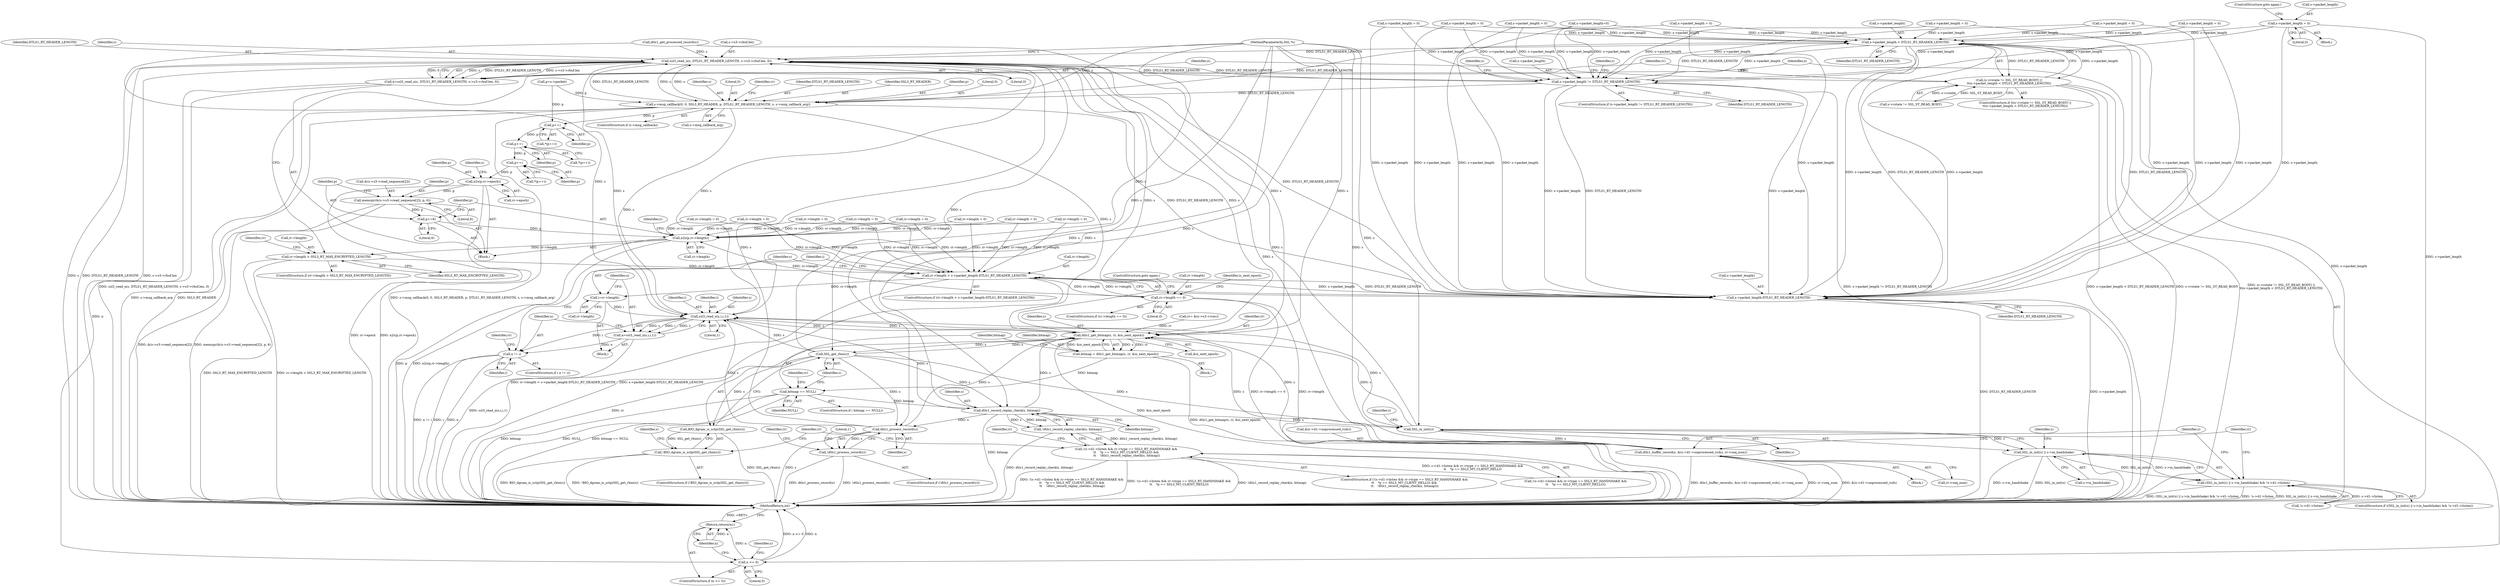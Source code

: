 digraph "0_openssl_248385c606620b29ecc96ca9d3603463f879652b@pointer" {
"1000296" [label="(Call,s->packet_length = 0)"];
"1000168" [label="(Call,s->packet_length < DTLS1_RT_HEADER_LENGTH)"];
"1000162" [label="(Call,(s->rstate != SSL_ST_READ_BODY) ||\n\t\t(s->packet_length < DTLS1_RT_HEADER_LENGTH))"];
"1000176" [label="(Call,ssl3_read_n(s, DTLS1_RT_HEADER_LENGTH, s->s3->rbuf.len, 0))"];
"1000174" [label="(Call,n=ssl3_read_n(s, DTLS1_RT_HEADER_LENGTH, s->s3->rbuf.len, 0))"];
"1000188" [label="(Call,n <= 0)"];
"1000191" [label="(Return,return(n);)"];
"1000194" [label="(Call,s->packet_length != DTLS1_RT_HEADER_LENGTH)"];
"1000220" [label="(Call,s->msg_callback(0, 0, SSL3_RT_HEADER, p, DTLS1_RT_HEADER_LENGTH, s, s->msg_callback_arg))"];
"1000235" [label="(Call,p++)"];
"1000240" [label="(Call,p++)"];
"1000245" [label="(Call,p++)"];
"1000254" [label="(Call,n2s(p,rr->epoch))"];
"1000259" [label="(Call,memcpy(&(s->s3->read_sequence[2]), p, 6))"];
"1000270" [label="(Call,p+=6)"];
"1000273" [label="(Call,n2s(p,rr->length))"];
"1000325" [label="(Call,rr->length > SSL3_RT_MAX_ENCRYPTED_LENGTH)"];
"1000343" [label="(Call,rr->length > s->packet_length-DTLS1_RT_HEADER_LENGTH)"];
"1000353" [label="(Call,i=rr->length)"];
"1000360" [label="(Call,ssl3_read_n(s,i,i,1))"];
"1000358" [label="(Call,n=ssl3_read_n(s,i,i,1))"];
"1000366" [label="(Call,n != i)"];
"1000388" [label="(Call,dtls1_get_bitmap(s, rr, &is_next_epoch))"];
"1000386" [label="(Call,bitmap = dtls1_get_bitmap(s, rr, &is_next_epoch))"];
"1000394" [label="(Call,bitmap == NULL)"];
"1000435" [label="(Call,dtls1_record_replay_check(s, bitmap))"];
"1000434" [label="(Call,!dtls1_record_replay_check(s, bitmap))"];
"1000416" [label="(Call,!(s->d1->listen && rr->type == SSL3_RT_HANDSHAKE &&\n\t\t    *p == SSL3_MT_CLIENT_HELLO) &&\n \t\t    !dtls1_record_replay_check(s, bitmap))"];
"1000463" [label="(Call,SSL_in_init(s))"];
"1000462" [label="(Call,SSL_in_init(s) || s->in_handshake)"];
"1000461" [label="(Call,(SSL_in_init(s) || s->in_handshake) && !s->d1->listen)"];
"1000475" [label="(Call,dtls1_buffer_record(s, &(s->d1->unprocessed_rcds), rr->seq_num))"];
"1000499" [label="(Call,dtls1_process_record(s))"];
"1000498" [label="(Call,!dtls1_process_record(s))"];
"1000412" [label="(Call,SSL_get_rbio(s))"];
"1000411" [label="(Call,BIO_dgram_is_sctp(SSL_get_rbio(s)))"];
"1000410" [label="(Call,!BIO_dgram_is_sctp(SSL_get_rbio(s)))"];
"1000451" [label="(Call,rr->length == 0)"];
"1000347" [label="(Call,s->packet_length-DTLS1_RT_HEADER_LENGTH)"];
"1000395" [label="(Identifier,bitmap)"];
"1000389" [label="(Identifier,s)"];
"1000386" [label="(Call,bitmap = dtls1_get_bitmap(s, rr, &is_next_epoch))"];
"1000359" [label="(Identifier,n)"];
"1000244" [label="(Call,*(p++))"];
"1000364" [label="(Literal,1)"];
"1000173" [label="(Block,)"];
"1000177" [label="(Identifier,s)"];
"1000504" [label="(Identifier,rr)"];
"1000329" [label="(Identifier,SSL3_RT_MAX_ENCRYPTED_LENGTH)"];
"1000444" [label="(Call,s->packet_length=0)"];
"1000145" [label="(Call,rr= &(s->s3->rrec))"];
"1000410" [label="(Call,!BIO_dgram_is_sctp(SSL_get_rbio(s)))"];
"1000275" [label="(Call,rr->length)"];
"1000254" [label="(Call,n2s(p,rr->epoch))"];
"1000515" [label="(MethodReturn,int)"];
"1000456" [label="(ControlStructure,goto again;)"];
"1000256" [label="(Call,rr->epoch)"];
"1000466" [label="(Identifier,s)"];
"1000514" [label="(Literal,1)"];
"1000400" [label="(Identifier,rr)"];
"1000235" [label="(Call,p++)"];
"1000313" [label="(Call,rr->length = 0)"];
"1000220" [label="(Call,s->msg_callback(0, 0, SSL3_RT_HEADER, p, DTLS1_RT_HEADER_LENGTH, s, s->msg_callback_arg))"];
"1000507" [label="(Call,s->packet_length = 0)"];
"1000175" [label="(Identifier,n)"];
"1000269" [label="(Literal,6)"];
"1000246" [label="(Identifier,p)"];
"1000192" [label="(Identifier,n)"];
"1000488" [label="(Identifier,rr)"];
"1000255" [label="(Identifier,p)"];
"1000281" [label="(Identifier,s)"];
"1000188" [label="(Call,n <= 0)"];
"1000421" [label="(Identifier,s)"];
"1000468" [label="(Call,!s->d1->listen)"];
"1000174" [label="(Call,n=ssl3_read_n(s, DTLS1_RT_HEADER_LENGTH, s->s3->rbuf.len, 0))"];
"1000413" [label="(Identifier,s)"];
"1000239" [label="(Call,*(p++))"];
"1000324" [label="(ControlStructure,if (rr->length > SSL3_RT_MAX_ENCRYPTED_LENGTH))"];
"1000274" [label="(Identifier,p)"];
"1000194" [label="(Call,s->packet_length != DTLS1_RT_HEADER_LENGTH)"];
"1000396" [label="(Identifier,NULL)"];
"1000208" [label="(Identifier,s)"];
"1000477" [label="(Call,&(s->d1->unprocessed_rcds))"];
"1000451" [label="(Call,rr->length == 0)"];
"1000463" [label="(Call,SSL_in_init(s))"];
"1000196" [label="(Identifier,s)"];
"1000301" [label="(ControlStructure,goto again;)"];
"1000131" [label="(MethodParameterIn,SSL *s)"];
"1000193" [label="(ControlStructure,if (s->packet_length != DTLS1_RT_HEADER_LENGTH))"];
"1000172" [label="(Identifier,DTLS1_RT_HEADER_LENGTH)"];
"1000297" [label="(Call,s->packet_length)"];
"1000450" [label="(ControlStructure,if (rr->length == 0))"];
"1000190" [label="(Literal,0)"];
"1000156" [label="(Call,dtls1_get_processed_record(s))"];
"1000259" [label="(Call,memcpy(&(s->s3->read_sequence[2]), p, 6))"];
"1000236" [label="(Identifier,p)"];
"1000336" [label="(Call,s->packet_length = 0)"];
"1000264" [label="(Identifier,s)"];
"1000370" [label="(Call,rr->length = 0)"];
"1000348" [label="(Call,s->packet_length)"];
"1000176" [label="(Call,ssl3_read_n(s, DTLS1_RT_HEADER_LENGTH, s->s3->rbuf.len, 0))"];
"1000486" [label="(Call,rr->length = 0)"];
"1000461" [label="(Call,(SSL_in_init(s) || s->in_handshake) && !s->d1->listen)"];
"1000300" [label="(Literal,0)"];
"1000211" [label="(Call,p=s->packet)"];
"1000132" [label="(Block,)"];
"1000347" [label="(Call,s->packet_length-DTLS1_RT_HEADER_LENGTH)"];
"1000202" [label="(Identifier,s)"];
"1000412" [label="(Call,SSL_get_rbio(s))"];
"1000417" [label="(Call,!(s->d1->listen && rr->type == SSL3_RT_HANDSHAKE &&\n\t\t    *p == SSL3_MT_CLIENT_HELLO))"];
"1000168" [label="(Call,s->packet_length < DTLS1_RT_HEADER_LENGTH)"];
"1000245" [label="(Call,p++)"];
"1000291" [label="(Call,rr->length = 0)"];
"1000390" [label="(Identifier,rr)"];
"1000354" [label="(Identifier,i)"];
"1000296" [label="(Call,s->packet_length = 0)"];
"1000179" [label="(Call,s->s3->rbuf.len)"];
"1000343" [label="(Call,rr->length > s->packet_length-DTLS1_RT_HEADER_LENGTH)"];
"1000331" [label="(Call,rr->length = 0)"];
"1000415" [label="(ControlStructure,if (!(s->d1->listen && rr->type == SSL3_RT_HANDSHAKE &&\n\t\t    *p == SSL3_MT_CLIENT_HELLO) &&\n \t\t    !dtls1_record_replay_check(s, bitmap)))"];
"1000195" [label="(Call,s->packet_length)"];
"1000464" [label="(Identifier,s)"];
"1000271" [label="(Identifier,p)"];
"1000491" [label="(Call,s->packet_length = 0)"];
"1000452" [label="(Call,rr->length)"];
"1000497" [label="(ControlStructure,if (!dtls1_process_record(s)))"];
"1000498" [label="(Call,!dtls1_process_record(s))"];
"1000344" [label="(Call,rr->length)"];
"1000502" [label="(Call,rr->length = 0)"];
"1000453" [label="(Identifier,rr)"];
"1000436" [label="(Identifier,s)"];
"1000226" [label="(Identifier,s)"];
"1000398" [label="(Call,rr->length = 0)"];
"1000435" [label="(Call,dtls1_record_replay_check(s, bitmap))"];
"1000499" [label="(Call,dtls1_process_record(s))"];
"1000360" [label="(Call,ssl3_read_n(s,i,i,1))"];
"1000222" [label="(Literal,0)"];
"1000232" [label="(Identifier,rr)"];
"1000225" [label="(Identifier,DTLS1_RT_HEADER_LENGTH)"];
"1000187" [label="(ControlStructure,if (n <= 0))"];
"1000439" [label="(Call,rr->length = 0)"];
"1000391" [label="(Call,&is_next_epoch)"];
"1000403" [label="(Call,s->packet_length = 0)"];
"1000460" [label="(ControlStructure,if ((SSL_in_init(s) || s->in_handshake) && !s->d1->listen))"];
"1000260" [label="(Call,&(s->s3->read_sequence[2]))"];
"1000270" [label="(Call,p+=6)"];
"1000223" [label="(Identifier,SSL3_RT_HEADER)"];
"1000363" [label="(Identifier,i)"];
"1000409" [label="(ControlStructure,if (!BIO_dgram_is_sctp(SSL_get_rbio(s))))"];
"1000272" [label="(Literal,6)"];
"1000224" [label="(Identifier,p)"];
"1000189" [label="(Identifier,n)"];
"1000200" [label="(Call,s->packet_length = 0)"];
"1000358" [label="(Call,n=ssl3_read_n(s,i,i,1))"];
"1000169" [label="(Call,s->packet_length)"];
"1000325" [label="(Call,rr->length > SSL3_RT_MAX_ENCRYPTED_LENGTH)"];
"1000161" [label="(ControlStructure,if (\t(s->rstate != SSL_ST_READ_BODY) ||\n\t\t(s->packet_length < DTLS1_RT_HEADER_LENGTH)))"];
"1000387" [label="(Identifier,bitmap)"];
"1000290" [label="(Block,)"];
"1000366" [label="(Call,n != i)"];
"1000383" [label="(Identifier,s)"];
"1000475" [label="(Call,dtls1_buffer_record(s, &(s->d1->unprocessed_rcds), rr->seq_num))"];
"1000362" [label="(Identifier,i)"];
"1000365" [label="(ControlStructure,if ( n != i))"];
"1000268" [label="(Identifier,p)"];
"1000191" [label="(Return,return(n);)"];
"1000462" [label="(Call,SSL_in_init(s) || s->in_handshake)"];
"1000458" [label="(Identifier,is_next_epoch)"];
"1000186" [label="(Literal,0)"];
"1000355" [label="(Call,rr->length)"];
"1000465" [label="(Call,s->in_handshake)"];
"1000240" [label="(Call,p++)"];
"1000353" [label="(Call,i=rr->length)"];
"1000163" [label="(Call,s->rstate != SSL_ST_READ_BODY)"];
"1000198" [label="(Identifier,DTLS1_RT_HEADER_LENGTH)"];
"1000393" [label="(ControlStructure,if ( bitmap == NULL))"];
"1000216" [label="(ControlStructure,if (s->msg_callback))"];
"1000476" [label="(Identifier,s)"];
"1000345" [label="(Identifier,rr)"];
"1000333" [label="(Identifier,rr)"];
"1000367" [label="(Identifier,n)"];
"1000372" [label="(Identifier,rr)"];
"1000437" [label="(Identifier,bitmap)"];
"1000234" [label="(Call,*(p++))"];
"1000411" [label="(Call,BIO_dgram_is_sctp(SSL_get_rbio(s)))"];
"1000483" [label="(Call,rr->seq_num)"];
"1000342" [label="(ControlStructure,if (rr->length > s->packet_length-DTLS1_RT_HEADER_LENGTH))"];
"1000241" [label="(Identifier,p)"];
"1000326" [label="(Call,rr->length)"];
"1000368" [label="(Identifier,i)"];
"1000388" [label="(Call,dtls1_get_bitmap(s, rr, &is_next_epoch))"];
"1000394" [label="(Call,bitmap == NULL)"];
"1000375" [label="(Call,s->packet_length = 0)"];
"1000221" [label="(Literal,0)"];
"1000227" [label="(Call,s->msg_callback_arg)"];
"1000434" [label="(Call,!dtls1_record_replay_check(s, bitmap))"];
"1000351" [label="(Identifier,DTLS1_RT_HEADER_LENGTH)"];
"1000162" [label="(Call,(s->rstate != SSL_ST_READ_BODY) ||\n\t\t(s->packet_length < DTLS1_RT_HEADER_LENGTH))"];
"1000416" [label="(Call,!(s->d1->listen && rr->type == SSL3_RT_HANDSHAKE &&\n\t\t    *p == SSL3_MT_CLIENT_HELLO) &&\n \t\t    !dtls1_record_replay_check(s, bitmap))"];
"1000361" [label="(Identifier,s)"];
"1000500" [label="(Identifier,s)"];
"1000471" [label="(Identifier,s)"];
"1000318" [label="(Call,s->packet_length = 0)"];
"1000178" [label="(Identifier,DTLS1_RT_HEADER_LENGTH)"];
"1000273" [label="(Call,n2s(p,rr->length))"];
"1000441" [label="(Identifier,rr)"];
"1000455" [label="(Literal,0)"];
"1000474" [label="(Block,)"];
"1000352" [label="(Block,)"];
"1000296" -> "1000290"  [label="AST: "];
"1000296" -> "1000300"  [label="CFG: "];
"1000297" -> "1000296"  [label="AST: "];
"1000300" -> "1000296"  [label="AST: "];
"1000301" -> "1000296"  [label="CFG: "];
"1000296" -> "1000515"  [label="DDG: s->packet_length"];
"1000296" -> "1000168"  [label="DDG: s->packet_length"];
"1000296" -> "1000194"  [label="DDG: s->packet_length"];
"1000296" -> "1000347"  [label="DDG: s->packet_length"];
"1000168" -> "1000162"  [label="AST: "];
"1000168" -> "1000172"  [label="CFG: "];
"1000169" -> "1000168"  [label="AST: "];
"1000172" -> "1000168"  [label="AST: "];
"1000162" -> "1000168"  [label="CFG: "];
"1000168" -> "1000515"  [label="DDG: s->packet_length"];
"1000168" -> "1000162"  [label="DDG: s->packet_length"];
"1000168" -> "1000162"  [label="DDG: DTLS1_RT_HEADER_LENGTH"];
"1000375" -> "1000168"  [label="DDG: s->packet_length"];
"1000200" -> "1000168"  [label="DDG: s->packet_length"];
"1000347" -> "1000168"  [label="DDG: s->packet_length"];
"1000347" -> "1000168"  [label="DDG: DTLS1_RT_HEADER_LENGTH"];
"1000444" -> "1000168"  [label="DDG: s->packet_length"];
"1000491" -> "1000168"  [label="DDG: s->packet_length"];
"1000336" -> "1000168"  [label="DDG: s->packet_length"];
"1000507" -> "1000168"  [label="DDG: s->packet_length"];
"1000403" -> "1000168"  [label="DDG: s->packet_length"];
"1000318" -> "1000168"  [label="DDG: s->packet_length"];
"1000220" -> "1000168"  [label="DDG: DTLS1_RT_HEADER_LENGTH"];
"1000194" -> "1000168"  [label="DDG: DTLS1_RT_HEADER_LENGTH"];
"1000168" -> "1000176"  [label="DDG: DTLS1_RT_HEADER_LENGTH"];
"1000168" -> "1000194"  [label="DDG: s->packet_length"];
"1000168" -> "1000347"  [label="DDG: s->packet_length"];
"1000168" -> "1000347"  [label="DDG: DTLS1_RT_HEADER_LENGTH"];
"1000162" -> "1000161"  [label="AST: "];
"1000162" -> "1000163"  [label="CFG: "];
"1000163" -> "1000162"  [label="AST: "];
"1000175" -> "1000162"  [label="CFG: "];
"1000345" -> "1000162"  [label="CFG: "];
"1000162" -> "1000515"  [label="DDG: s->packet_length < DTLS1_RT_HEADER_LENGTH"];
"1000162" -> "1000515"  [label="DDG: s->rstate != SSL_ST_READ_BODY"];
"1000162" -> "1000515"  [label="DDG: (s->rstate != SSL_ST_READ_BODY) ||\n\t\t(s->packet_length < DTLS1_RT_HEADER_LENGTH)"];
"1000163" -> "1000162"  [label="DDG: s->rstate"];
"1000163" -> "1000162"  [label="DDG: SSL_ST_READ_BODY"];
"1000176" -> "1000174"  [label="AST: "];
"1000176" -> "1000186"  [label="CFG: "];
"1000177" -> "1000176"  [label="AST: "];
"1000178" -> "1000176"  [label="AST: "];
"1000179" -> "1000176"  [label="AST: "];
"1000186" -> "1000176"  [label="AST: "];
"1000174" -> "1000176"  [label="CFG: "];
"1000176" -> "1000515"  [label="DDG: DTLS1_RT_HEADER_LENGTH"];
"1000176" -> "1000515"  [label="DDG: s->s3->rbuf.len"];
"1000176" -> "1000515"  [label="DDG: s"];
"1000176" -> "1000174"  [label="DDG: s"];
"1000176" -> "1000174"  [label="DDG: DTLS1_RT_HEADER_LENGTH"];
"1000176" -> "1000174"  [label="DDG: s->s3->rbuf.len"];
"1000176" -> "1000174"  [label="DDG: 0"];
"1000388" -> "1000176"  [label="DDG: s"];
"1000156" -> "1000176"  [label="DDG: s"];
"1000220" -> "1000176"  [label="DDG: s"];
"1000220" -> "1000176"  [label="DDG: DTLS1_RT_HEADER_LENGTH"];
"1000475" -> "1000176"  [label="DDG: s"];
"1000499" -> "1000176"  [label="DDG: s"];
"1000412" -> "1000176"  [label="DDG: s"];
"1000463" -> "1000176"  [label="DDG: s"];
"1000435" -> "1000176"  [label="DDG: s"];
"1000360" -> "1000176"  [label="DDG: s"];
"1000131" -> "1000176"  [label="DDG: s"];
"1000347" -> "1000176"  [label="DDG: DTLS1_RT_HEADER_LENGTH"];
"1000194" -> "1000176"  [label="DDG: DTLS1_RT_HEADER_LENGTH"];
"1000176" -> "1000194"  [label="DDG: DTLS1_RT_HEADER_LENGTH"];
"1000176" -> "1000220"  [label="DDG: s"];
"1000176" -> "1000360"  [label="DDG: s"];
"1000176" -> "1000388"  [label="DDG: s"];
"1000174" -> "1000173"  [label="AST: "];
"1000175" -> "1000174"  [label="AST: "];
"1000189" -> "1000174"  [label="CFG: "];
"1000174" -> "1000515"  [label="DDG: ssl3_read_n(s, DTLS1_RT_HEADER_LENGTH, s->s3->rbuf.len, 0)"];
"1000174" -> "1000188"  [label="DDG: n"];
"1000188" -> "1000187"  [label="AST: "];
"1000188" -> "1000190"  [label="CFG: "];
"1000189" -> "1000188"  [label="AST: "];
"1000190" -> "1000188"  [label="AST: "];
"1000192" -> "1000188"  [label="CFG: "];
"1000196" -> "1000188"  [label="CFG: "];
"1000188" -> "1000515"  [label="DDG: n <= 0"];
"1000188" -> "1000515"  [label="DDG: n"];
"1000188" -> "1000191"  [label="DDG: n"];
"1000191" -> "1000187"  [label="AST: "];
"1000191" -> "1000192"  [label="CFG: "];
"1000192" -> "1000191"  [label="AST: "];
"1000515" -> "1000191"  [label="CFG: "];
"1000191" -> "1000515"  [label="DDG: <RET>"];
"1000192" -> "1000191"  [label="DDG: n"];
"1000194" -> "1000193"  [label="AST: "];
"1000194" -> "1000198"  [label="CFG: "];
"1000195" -> "1000194"  [label="AST: "];
"1000198" -> "1000194"  [label="AST: "];
"1000202" -> "1000194"  [label="CFG: "];
"1000208" -> "1000194"  [label="CFG: "];
"1000194" -> "1000515"  [label="DDG: s->packet_length != DTLS1_RT_HEADER_LENGTH"];
"1000375" -> "1000194"  [label="DDG: s->packet_length"];
"1000200" -> "1000194"  [label="DDG: s->packet_length"];
"1000347" -> "1000194"  [label="DDG: s->packet_length"];
"1000444" -> "1000194"  [label="DDG: s->packet_length"];
"1000491" -> "1000194"  [label="DDG: s->packet_length"];
"1000336" -> "1000194"  [label="DDG: s->packet_length"];
"1000507" -> "1000194"  [label="DDG: s->packet_length"];
"1000403" -> "1000194"  [label="DDG: s->packet_length"];
"1000318" -> "1000194"  [label="DDG: s->packet_length"];
"1000194" -> "1000220"  [label="DDG: DTLS1_RT_HEADER_LENGTH"];
"1000194" -> "1000347"  [label="DDG: s->packet_length"];
"1000194" -> "1000347"  [label="DDG: DTLS1_RT_HEADER_LENGTH"];
"1000220" -> "1000216"  [label="AST: "];
"1000220" -> "1000227"  [label="CFG: "];
"1000221" -> "1000220"  [label="AST: "];
"1000222" -> "1000220"  [label="AST: "];
"1000223" -> "1000220"  [label="AST: "];
"1000224" -> "1000220"  [label="AST: "];
"1000225" -> "1000220"  [label="AST: "];
"1000226" -> "1000220"  [label="AST: "];
"1000227" -> "1000220"  [label="AST: "];
"1000232" -> "1000220"  [label="CFG: "];
"1000220" -> "1000515"  [label="DDG: s->msg_callback_arg"];
"1000220" -> "1000515"  [label="DDG: SSL3_RT_HEADER"];
"1000220" -> "1000515"  [label="DDG: s->msg_callback(0, 0, SSL3_RT_HEADER, p, DTLS1_RT_HEADER_LENGTH, s, s->msg_callback_arg)"];
"1000211" -> "1000220"  [label="DDG: p"];
"1000131" -> "1000220"  [label="DDG: s"];
"1000220" -> "1000235"  [label="DDG: p"];
"1000220" -> "1000347"  [label="DDG: DTLS1_RT_HEADER_LENGTH"];
"1000220" -> "1000360"  [label="DDG: s"];
"1000220" -> "1000388"  [label="DDG: s"];
"1000235" -> "1000234"  [label="AST: "];
"1000235" -> "1000236"  [label="CFG: "];
"1000236" -> "1000235"  [label="AST: "];
"1000234" -> "1000235"  [label="CFG: "];
"1000211" -> "1000235"  [label="DDG: p"];
"1000235" -> "1000240"  [label="DDG: p"];
"1000240" -> "1000239"  [label="AST: "];
"1000240" -> "1000241"  [label="CFG: "];
"1000241" -> "1000240"  [label="AST: "];
"1000239" -> "1000240"  [label="CFG: "];
"1000240" -> "1000245"  [label="DDG: p"];
"1000245" -> "1000244"  [label="AST: "];
"1000245" -> "1000246"  [label="CFG: "];
"1000246" -> "1000245"  [label="AST: "];
"1000244" -> "1000245"  [label="CFG: "];
"1000245" -> "1000254"  [label="DDG: p"];
"1000254" -> "1000173"  [label="AST: "];
"1000254" -> "1000256"  [label="CFG: "];
"1000255" -> "1000254"  [label="AST: "];
"1000256" -> "1000254"  [label="AST: "];
"1000264" -> "1000254"  [label="CFG: "];
"1000254" -> "1000515"  [label="DDG: n2s(p,rr->epoch)"];
"1000254" -> "1000515"  [label="DDG: rr->epoch"];
"1000254" -> "1000259"  [label="DDG: p"];
"1000259" -> "1000173"  [label="AST: "];
"1000259" -> "1000269"  [label="CFG: "];
"1000260" -> "1000259"  [label="AST: "];
"1000268" -> "1000259"  [label="AST: "];
"1000269" -> "1000259"  [label="AST: "];
"1000271" -> "1000259"  [label="CFG: "];
"1000259" -> "1000515"  [label="DDG: memcpy(&(s->s3->read_sequence[2]), p, 6)"];
"1000259" -> "1000515"  [label="DDG: &(s->s3->read_sequence[2])"];
"1000259" -> "1000270"  [label="DDG: p"];
"1000270" -> "1000173"  [label="AST: "];
"1000270" -> "1000272"  [label="CFG: "];
"1000271" -> "1000270"  [label="AST: "];
"1000272" -> "1000270"  [label="AST: "];
"1000274" -> "1000270"  [label="CFG: "];
"1000270" -> "1000273"  [label="DDG: p"];
"1000273" -> "1000173"  [label="AST: "];
"1000273" -> "1000275"  [label="CFG: "];
"1000274" -> "1000273"  [label="AST: "];
"1000275" -> "1000273"  [label="AST: "];
"1000281" -> "1000273"  [label="CFG: "];
"1000273" -> "1000515"  [label="DDG: p"];
"1000273" -> "1000515"  [label="DDG: n2s(p,rr->length)"];
"1000291" -> "1000273"  [label="DDG: rr->length"];
"1000439" -> "1000273"  [label="DDG: rr->length"];
"1000502" -> "1000273"  [label="DDG: rr->length"];
"1000331" -> "1000273"  [label="DDG: rr->length"];
"1000451" -> "1000273"  [label="DDG: rr->length"];
"1000313" -> "1000273"  [label="DDG: rr->length"];
"1000486" -> "1000273"  [label="DDG: rr->length"];
"1000398" -> "1000273"  [label="DDG: rr->length"];
"1000370" -> "1000273"  [label="DDG: rr->length"];
"1000273" -> "1000325"  [label="DDG: rr->length"];
"1000325" -> "1000324"  [label="AST: "];
"1000325" -> "1000329"  [label="CFG: "];
"1000326" -> "1000325"  [label="AST: "];
"1000329" -> "1000325"  [label="AST: "];
"1000333" -> "1000325"  [label="CFG: "];
"1000345" -> "1000325"  [label="CFG: "];
"1000325" -> "1000515"  [label="DDG: SSL3_RT_MAX_ENCRYPTED_LENGTH"];
"1000325" -> "1000515"  [label="DDG: rr->length > SSL3_RT_MAX_ENCRYPTED_LENGTH"];
"1000325" -> "1000343"  [label="DDG: rr->length"];
"1000343" -> "1000342"  [label="AST: "];
"1000343" -> "1000347"  [label="CFG: "];
"1000344" -> "1000343"  [label="AST: "];
"1000347" -> "1000343"  [label="AST: "];
"1000354" -> "1000343"  [label="CFG: "];
"1000383" -> "1000343"  [label="CFG: "];
"1000343" -> "1000515"  [label="DDG: rr->length > s->packet_length-DTLS1_RT_HEADER_LENGTH"];
"1000343" -> "1000515"  [label="DDG: s->packet_length-DTLS1_RT_HEADER_LENGTH"];
"1000291" -> "1000343"  [label="DDG: rr->length"];
"1000439" -> "1000343"  [label="DDG: rr->length"];
"1000502" -> "1000343"  [label="DDG: rr->length"];
"1000331" -> "1000343"  [label="DDG: rr->length"];
"1000451" -> "1000343"  [label="DDG: rr->length"];
"1000313" -> "1000343"  [label="DDG: rr->length"];
"1000486" -> "1000343"  [label="DDG: rr->length"];
"1000398" -> "1000343"  [label="DDG: rr->length"];
"1000370" -> "1000343"  [label="DDG: rr->length"];
"1000347" -> "1000343"  [label="DDG: s->packet_length"];
"1000347" -> "1000343"  [label="DDG: DTLS1_RT_HEADER_LENGTH"];
"1000343" -> "1000353"  [label="DDG: rr->length"];
"1000343" -> "1000451"  [label="DDG: rr->length"];
"1000353" -> "1000352"  [label="AST: "];
"1000353" -> "1000355"  [label="CFG: "];
"1000354" -> "1000353"  [label="AST: "];
"1000355" -> "1000353"  [label="AST: "];
"1000359" -> "1000353"  [label="CFG: "];
"1000353" -> "1000360"  [label="DDG: i"];
"1000360" -> "1000358"  [label="AST: "];
"1000360" -> "1000364"  [label="CFG: "];
"1000361" -> "1000360"  [label="AST: "];
"1000362" -> "1000360"  [label="AST: "];
"1000363" -> "1000360"  [label="AST: "];
"1000364" -> "1000360"  [label="AST: "];
"1000358" -> "1000360"  [label="CFG: "];
"1000360" -> "1000358"  [label="DDG: s"];
"1000360" -> "1000358"  [label="DDG: i"];
"1000360" -> "1000358"  [label="DDG: 1"];
"1000388" -> "1000360"  [label="DDG: s"];
"1000156" -> "1000360"  [label="DDG: s"];
"1000475" -> "1000360"  [label="DDG: s"];
"1000499" -> "1000360"  [label="DDG: s"];
"1000412" -> "1000360"  [label="DDG: s"];
"1000463" -> "1000360"  [label="DDG: s"];
"1000435" -> "1000360"  [label="DDG: s"];
"1000131" -> "1000360"  [label="DDG: s"];
"1000360" -> "1000366"  [label="DDG: i"];
"1000360" -> "1000388"  [label="DDG: s"];
"1000358" -> "1000352"  [label="AST: "];
"1000359" -> "1000358"  [label="AST: "];
"1000367" -> "1000358"  [label="CFG: "];
"1000358" -> "1000515"  [label="DDG: ssl3_read_n(s,i,i,1)"];
"1000358" -> "1000366"  [label="DDG: n"];
"1000366" -> "1000365"  [label="AST: "];
"1000366" -> "1000368"  [label="CFG: "];
"1000367" -> "1000366"  [label="AST: "];
"1000368" -> "1000366"  [label="AST: "];
"1000372" -> "1000366"  [label="CFG: "];
"1000383" -> "1000366"  [label="CFG: "];
"1000366" -> "1000515"  [label="DDG: i"];
"1000366" -> "1000515"  [label="DDG: n"];
"1000366" -> "1000515"  [label="DDG: n != i"];
"1000388" -> "1000386"  [label="AST: "];
"1000388" -> "1000391"  [label="CFG: "];
"1000389" -> "1000388"  [label="AST: "];
"1000390" -> "1000388"  [label="AST: "];
"1000391" -> "1000388"  [label="AST: "];
"1000386" -> "1000388"  [label="CFG: "];
"1000388" -> "1000515"  [label="DDG: rr"];
"1000388" -> "1000515"  [label="DDG: &is_next_epoch"];
"1000388" -> "1000386"  [label="DDG: s"];
"1000388" -> "1000386"  [label="DDG: rr"];
"1000388" -> "1000386"  [label="DDG: &is_next_epoch"];
"1000156" -> "1000388"  [label="DDG: s"];
"1000475" -> "1000388"  [label="DDG: s"];
"1000499" -> "1000388"  [label="DDG: s"];
"1000412" -> "1000388"  [label="DDG: s"];
"1000463" -> "1000388"  [label="DDG: s"];
"1000435" -> "1000388"  [label="DDG: s"];
"1000131" -> "1000388"  [label="DDG: s"];
"1000145" -> "1000388"  [label="DDG: rr"];
"1000388" -> "1000412"  [label="DDG: s"];
"1000386" -> "1000132"  [label="AST: "];
"1000387" -> "1000386"  [label="AST: "];
"1000395" -> "1000386"  [label="CFG: "];
"1000386" -> "1000515"  [label="DDG: dtls1_get_bitmap(s, rr, &is_next_epoch)"];
"1000386" -> "1000394"  [label="DDG: bitmap"];
"1000394" -> "1000393"  [label="AST: "];
"1000394" -> "1000396"  [label="CFG: "];
"1000395" -> "1000394"  [label="AST: "];
"1000396" -> "1000394"  [label="AST: "];
"1000400" -> "1000394"  [label="CFG: "];
"1000413" -> "1000394"  [label="CFG: "];
"1000394" -> "1000515"  [label="DDG: NULL"];
"1000394" -> "1000515"  [label="DDG: bitmap == NULL"];
"1000394" -> "1000515"  [label="DDG: bitmap"];
"1000394" -> "1000435"  [label="DDG: bitmap"];
"1000435" -> "1000434"  [label="AST: "];
"1000435" -> "1000437"  [label="CFG: "];
"1000436" -> "1000435"  [label="AST: "];
"1000437" -> "1000435"  [label="AST: "];
"1000434" -> "1000435"  [label="CFG: "];
"1000435" -> "1000515"  [label="DDG: bitmap"];
"1000435" -> "1000434"  [label="DDG: s"];
"1000435" -> "1000434"  [label="DDG: bitmap"];
"1000412" -> "1000435"  [label="DDG: s"];
"1000131" -> "1000435"  [label="DDG: s"];
"1000435" -> "1000463"  [label="DDG: s"];
"1000435" -> "1000499"  [label="DDG: s"];
"1000434" -> "1000416"  [label="AST: "];
"1000416" -> "1000434"  [label="CFG: "];
"1000434" -> "1000515"  [label="DDG: dtls1_record_replay_check(s, bitmap)"];
"1000434" -> "1000416"  [label="DDG: dtls1_record_replay_check(s, bitmap)"];
"1000416" -> "1000415"  [label="AST: "];
"1000416" -> "1000417"  [label="CFG: "];
"1000417" -> "1000416"  [label="AST: "];
"1000441" -> "1000416"  [label="CFG: "];
"1000453" -> "1000416"  [label="CFG: "];
"1000416" -> "1000515"  [label="DDG: !dtls1_record_replay_check(s, bitmap)"];
"1000416" -> "1000515"  [label="DDG: !(s->d1->listen && rr->type == SSL3_RT_HANDSHAKE &&\n\t\t    *p == SSL3_MT_CLIENT_HELLO) &&\n \t\t    !dtls1_record_replay_check(s, bitmap)"];
"1000416" -> "1000515"  [label="DDG: !(s->d1->listen && rr->type == SSL3_RT_HANDSHAKE &&\n\t\t    *p == SSL3_MT_CLIENT_HELLO)"];
"1000417" -> "1000416"  [label="DDG: s->d1->listen && rr->type == SSL3_RT_HANDSHAKE &&\n\t\t    *p == SSL3_MT_CLIENT_HELLO"];
"1000463" -> "1000462"  [label="AST: "];
"1000463" -> "1000464"  [label="CFG: "];
"1000464" -> "1000463"  [label="AST: "];
"1000466" -> "1000463"  [label="CFG: "];
"1000462" -> "1000463"  [label="CFG: "];
"1000463" -> "1000462"  [label="DDG: s"];
"1000412" -> "1000463"  [label="DDG: s"];
"1000131" -> "1000463"  [label="DDG: s"];
"1000463" -> "1000475"  [label="DDG: s"];
"1000462" -> "1000461"  [label="AST: "];
"1000462" -> "1000465"  [label="CFG: "];
"1000465" -> "1000462"  [label="AST: "];
"1000471" -> "1000462"  [label="CFG: "];
"1000461" -> "1000462"  [label="CFG: "];
"1000462" -> "1000515"  [label="DDG: s->in_handshake"];
"1000462" -> "1000515"  [label="DDG: SSL_in_init(s)"];
"1000462" -> "1000461"  [label="DDG: SSL_in_init(s)"];
"1000462" -> "1000461"  [label="DDG: s->in_handshake"];
"1000461" -> "1000460"  [label="AST: "];
"1000461" -> "1000468"  [label="CFG: "];
"1000468" -> "1000461"  [label="AST: "];
"1000476" -> "1000461"  [label="CFG: "];
"1000488" -> "1000461"  [label="CFG: "];
"1000461" -> "1000515"  [label="DDG: (SSL_in_init(s) || s->in_handshake) && !s->d1->listen"];
"1000461" -> "1000515"  [label="DDG: !s->d1->listen"];
"1000461" -> "1000515"  [label="DDG: SSL_in_init(s) || s->in_handshake"];
"1000468" -> "1000461"  [label="DDG: s->d1->listen"];
"1000475" -> "1000474"  [label="AST: "];
"1000475" -> "1000483"  [label="CFG: "];
"1000476" -> "1000475"  [label="AST: "];
"1000477" -> "1000475"  [label="AST: "];
"1000483" -> "1000475"  [label="AST: "];
"1000488" -> "1000475"  [label="CFG: "];
"1000475" -> "1000515"  [label="DDG: rr->seq_num"];
"1000475" -> "1000515"  [label="DDG: &(s->d1->unprocessed_rcds)"];
"1000475" -> "1000515"  [label="DDG: dtls1_buffer_record(s, &(s->d1->unprocessed_rcds), rr->seq_num)"];
"1000131" -> "1000475"  [label="DDG: s"];
"1000499" -> "1000498"  [label="AST: "];
"1000499" -> "1000500"  [label="CFG: "];
"1000500" -> "1000499"  [label="AST: "];
"1000498" -> "1000499"  [label="CFG: "];
"1000499" -> "1000515"  [label="DDG: s"];
"1000499" -> "1000498"  [label="DDG: s"];
"1000412" -> "1000499"  [label="DDG: s"];
"1000131" -> "1000499"  [label="DDG: s"];
"1000498" -> "1000497"  [label="AST: "];
"1000504" -> "1000498"  [label="CFG: "];
"1000514" -> "1000498"  [label="CFG: "];
"1000498" -> "1000515"  [label="DDG: !dtls1_process_record(s)"];
"1000498" -> "1000515"  [label="DDG: dtls1_process_record(s)"];
"1000412" -> "1000411"  [label="AST: "];
"1000412" -> "1000413"  [label="CFG: "];
"1000413" -> "1000412"  [label="AST: "];
"1000411" -> "1000412"  [label="CFG: "];
"1000412" -> "1000411"  [label="DDG: s"];
"1000131" -> "1000412"  [label="DDG: s"];
"1000411" -> "1000410"  [label="AST: "];
"1000410" -> "1000411"  [label="CFG: "];
"1000411" -> "1000515"  [label="DDG: SSL_get_rbio(s)"];
"1000411" -> "1000410"  [label="DDG: SSL_get_rbio(s)"];
"1000410" -> "1000409"  [label="AST: "];
"1000421" -> "1000410"  [label="CFG: "];
"1000453" -> "1000410"  [label="CFG: "];
"1000410" -> "1000515"  [label="DDG: BIO_dgram_is_sctp(SSL_get_rbio(s))"];
"1000410" -> "1000515"  [label="DDG: !BIO_dgram_is_sctp(SSL_get_rbio(s))"];
"1000451" -> "1000450"  [label="AST: "];
"1000451" -> "1000455"  [label="CFG: "];
"1000452" -> "1000451"  [label="AST: "];
"1000455" -> "1000451"  [label="AST: "];
"1000456" -> "1000451"  [label="CFG: "];
"1000458" -> "1000451"  [label="CFG: "];
"1000451" -> "1000515"  [label="DDG: rr->length"];
"1000451" -> "1000515"  [label="DDG: rr->length == 0"];
"1000347" -> "1000351"  [label="CFG: "];
"1000348" -> "1000347"  [label="AST: "];
"1000351" -> "1000347"  [label="AST: "];
"1000347" -> "1000515"  [label="DDG: DTLS1_RT_HEADER_LENGTH"];
"1000347" -> "1000515"  [label="DDG: s->packet_length"];
"1000375" -> "1000347"  [label="DDG: s->packet_length"];
"1000200" -> "1000347"  [label="DDG: s->packet_length"];
"1000444" -> "1000347"  [label="DDG: s->packet_length"];
"1000491" -> "1000347"  [label="DDG: s->packet_length"];
"1000336" -> "1000347"  [label="DDG: s->packet_length"];
"1000507" -> "1000347"  [label="DDG: s->packet_length"];
"1000403" -> "1000347"  [label="DDG: s->packet_length"];
"1000318" -> "1000347"  [label="DDG: s->packet_length"];
}
